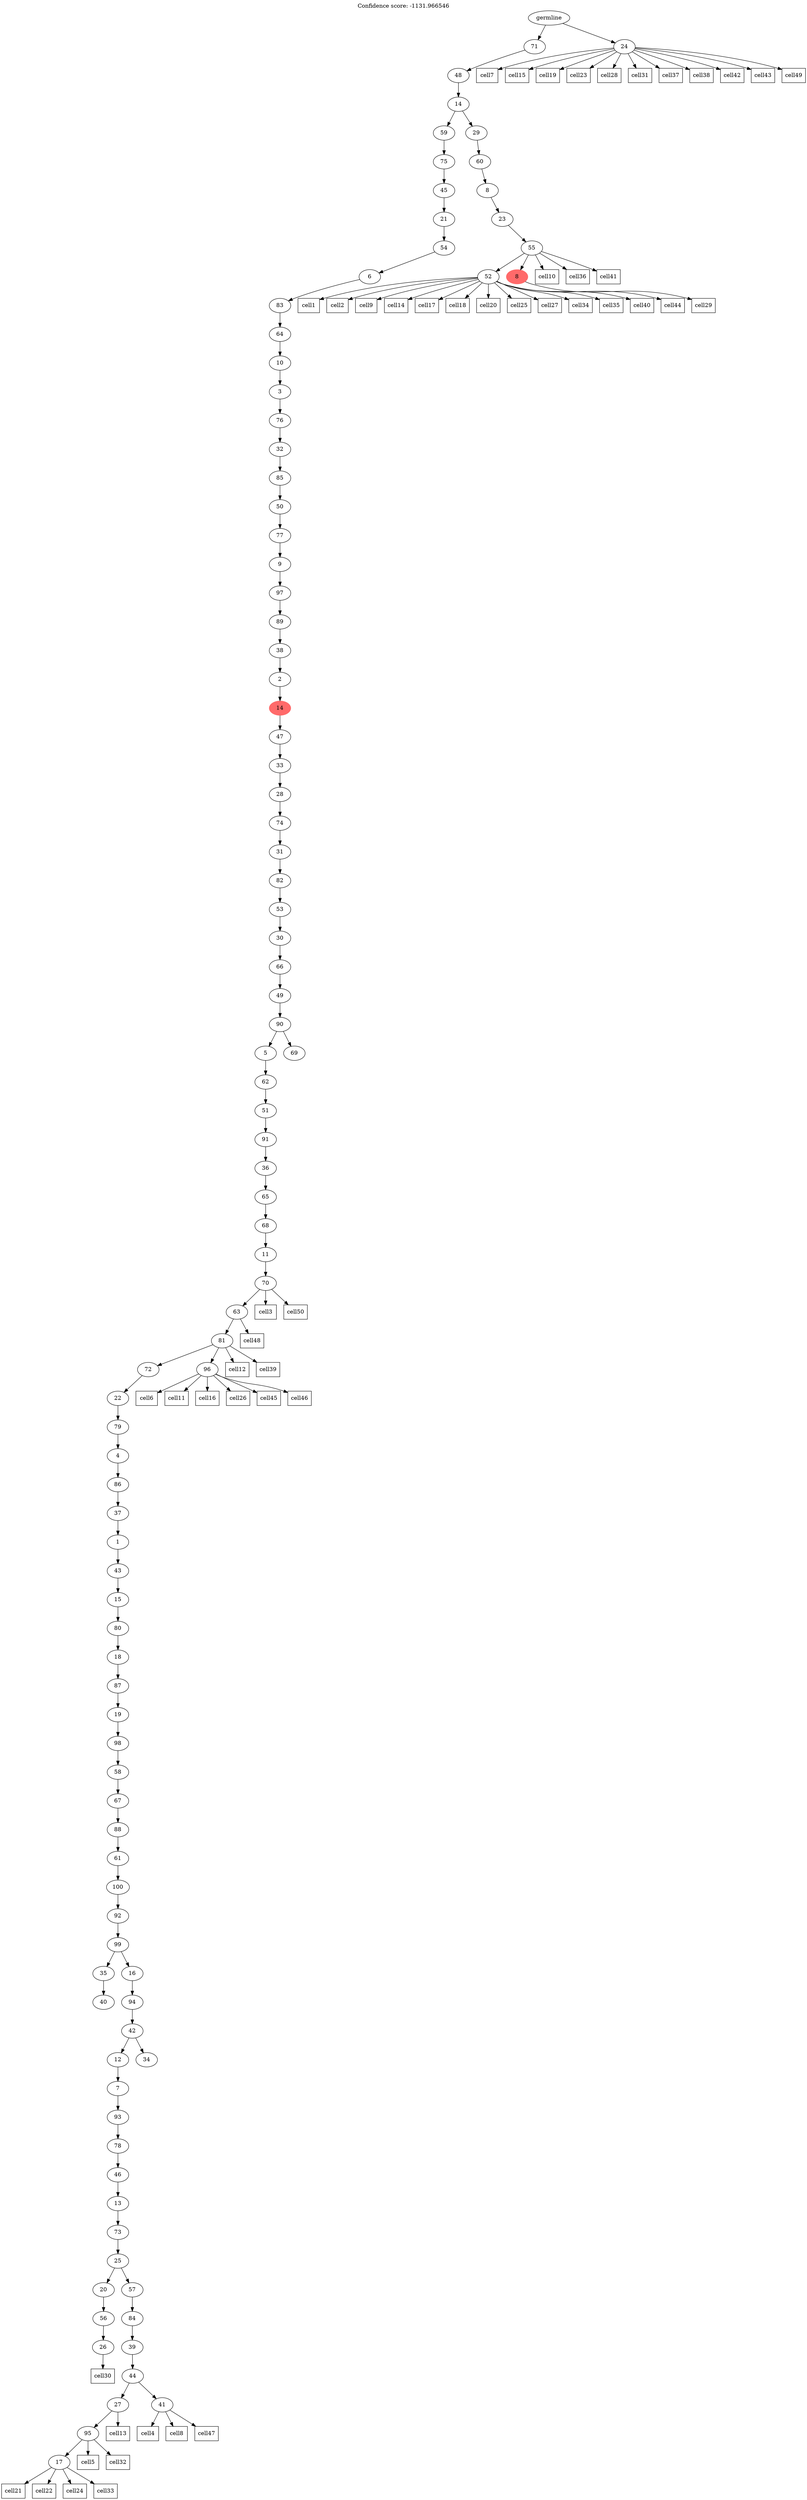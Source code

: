 digraph g {
	"98" -> "99";
	"99" [label="40"];
	"95" -> "96";
	"96" [label="26"];
	"94" -> "95";
	"95" [label="56"];
	"92" -> "93";
	"93" [label="17"];
	"91" -> "92";
	"92" [label="95"];
	"89" -> "90";
	"90" [label="41"];
	"89" -> "91";
	"91" [label="27"];
	"88" -> "89";
	"89" [label="44"];
	"87" -> "88";
	"88" [label="39"];
	"86" -> "87";
	"87" [label="84"];
	"85" -> "86";
	"86" [label="57"];
	"85" -> "94";
	"94" [label="20"];
	"84" -> "85";
	"85" [label="25"];
	"83" -> "84";
	"84" [label="73"];
	"82" -> "83";
	"83" [label="13"];
	"81" -> "82";
	"82" [label="46"];
	"80" -> "81";
	"81" [label="78"];
	"79" -> "80";
	"80" [label="93"];
	"78" -> "79";
	"79" [label="7"];
	"77" -> "78";
	"78" [label="12"];
	"77" -> "97";
	"97" [label="34"];
	"76" -> "77";
	"77" [label="42"];
	"75" -> "76";
	"76" [label="94"];
	"74" -> "75";
	"75" [label="16"];
	"74" -> "98";
	"98" [label="35"];
	"73" -> "74";
	"74" [label="99"];
	"72" -> "73";
	"73" [label="92"];
	"71" -> "72";
	"72" [label="100"];
	"70" -> "71";
	"71" [label="61"];
	"69" -> "70";
	"70" [label="88"];
	"68" -> "69";
	"69" [label="67"];
	"67" -> "68";
	"68" [label="58"];
	"66" -> "67";
	"67" [label="98"];
	"65" -> "66";
	"66" [label="19"];
	"64" -> "65";
	"65" [label="87"];
	"63" -> "64";
	"64" [label="18"];
	"62" -> "63";
	"63" [label="80"];
	"61" -> "62";
	"62" [label="15"];
	"60" -> "61";
	"61" [label="43"];
	"59" -> "60";
	"60" [label="1"];
	"58" -> "59";
	"59" [label="37"];
	"57" -> "58";
	"58" [label="86"];
	"56" -> "57";
	"57" [label="4"];
	"55" -> "56";
	"56" [label="79"];
	"54" -> "55";
	"55" [label="22"];
	"53" -> "54";
	"54" [label="72"];
	"53" -> "100";
	"100" [label="96"];
	"52" -> "53";
	"53" [label="81"];
	"51" -> "52";
	"52" [label="63"];
	"50" -> "51";
	"51" [label="70"];
	"49" -> "50";
	"50" [label="11"];
	"48" -> "49";
	"49" [label="68"];
	"47" -> "48";
	"48" [label="65"];
	"46" -> "47";
	"47" [label="36"];
	"45" -> "46";
	"46" [label="91"];
	"44" -> "45";
	"45" [label="51"];
	"43" -> "44";
	"44" [label="62"];
	"42" -> "43";
	"43" [label="5"];
	"42" -> "101";
	"101" [label="69"];
	"41" -> "42";
	"42" [label="90"];
	"40" -> "41";
	"41" [label="49"];
	"39" -> "40";
	"40" [label="66"];
	"38" -> "39";
	"39" [label="30"];
	"37" -> "38";
	"38" [label="53"];
	"36" -> "37";
	"37" [label="82"];
	"35" -> "36";
	"36" [label="31"];
	"34" -> "35";
	"35" [label="74"];
	"33" -> "34";
	"34" [label="28"];
	"32" -> "33";
	"33" [label="33"];
	"31" -> "32";
	"32" [label="47"];
	"30" -> "31";
	"31" [color=indianred1, style=filled, label="14"];
	"29" -> "30";
	"30" [label="2"];
	"28" -> "29";
	"29" [label="38"];
	"27" -> "28";
	"28" [label="89"];
	"26" -> "27";
	"27" [label="97"];
	"25" -> "26";
	"26" [label="9"];
	"24" -> "25";
	"25" [label="77"];
	"23" -> "24";
	"24" [label="50"];
	"22" -> "23";
	"23" [label="85"];
	"21" -> "22";
	"22" [label="32"];
	"20" -> "21";
	"21" [label="76"];
	"19" -> "20";
	"20" [label="3"];
	"18" -> "19";
	"19" [label="10"];
	"17" -> "18";
	"18" [label="64"];
	"16" -> "17";
	"17" [label="83"];
	"15" -> "16";
	"16" [label="6"];
	"14" -> "15";
	"15" [label="54"];
	"13" -> "14";
	"14" [label="21"];
	"12" -> "13";
	"13" [label="45"];
	"11" -> "12";
	"12" [label="75"];
	"8" -> "9";
	"9" [label="52"];
	"8" -> "10";
	"10" [color=indianred1, style=filled, label="8"];
	"7" -> "8";
	"8" [label="55"];
	"6" -> "7";
	"7" [label="23"];
	"5" -> "6";
	"6" [label="8"];
	"4" -> "5";
	"5" [label="60"];
	"3" -> "4";
	"4" [label="29"];
	"3" -> "11";
	"11" [label="59"];
	"2" -> "3";
	"3" [label="14"];
	"1" -> "2";
	"2" [label="48"];
	"0" -> "1";
	"1" [label="71"];
	"0" -> "102";
	"102" [label="24"];
	"0" [label="germline"];
	"9" -> "cell1";
	"cell1" [shape=box];
	"9" -> "cell2";
	"cell2" [shape=box];
	"51" -> "cell3";
	"cell3" [shape=box];
	"90" -> "cell4";
	"cell4" [shape=box];
	"92" -> "cell5";
	"cell5" [shape=box];
	"100" -> "cell6";
	"cell6" [shape=box];
	"102" -> "cell7";
	"cell7" [shape=box];
	"90" -> "cell8";
	"cell8" [shape=box];
	"9" -> "cell9";
	"cell9" [shape=box];
	"8" -> "cell10";
	"cell10" [shape=box];
	"100" -> "cell11";
	"cell11" [shape=box];
	"53" -> "cell12";
	"cell12" [shape=box];
	"91" -> "cell13";
	"cell13" [shape=box];
	"9" -> "cell14";
	"cell14" [shape=box];
	"102" -> "cell15";
	"cell15" [shape=box];
	"100" -> "cell16";
	"cell16" [shape=box];
	"9" -> "cell17";
	"cell17" [shape=box];
	"9" -> "cell18";
	"cell18" [shape=box];
	"102" -> "cell19";
	"cell19" [shape=box];
	"9" -> "cell20";
	"cell20" [shape=box];
	"93" -> "cell21";
	"cell21" [shape=box];
	"93" -> "cell22";
	"cell22" [shape=box];
	"102" -> "cell23";
	"cell23" [shape=box];
	"93" -> "cell24";
	"cell24" [shape=box];
	"9" -> "cell25";
	"cell25" [shape=box];
	"100" -> "cell26";
	"cell26" [shape=box];
	"9" -> "cell27";
	"cell27" [shape=box];
	"102" -> "cell28";
	"cell28" [shape=box];
	"10" -> "cell29";
	"cell29" [shape=box];
	"96" -> "cell30";
	"cell30" [shape=box];
	"102" -> "cell31";
	"cell31" [shape=box];
	"92" -> "cell32";
	"cell32" [shape=box];
	"93" -> "cell33";
	"cell33" [shape=box];
	"9" -> "cell34";
	"cell34" [shape=box];
	"9" -> "cell35";
	"cell35" [shape=box];
	"8" -> "cell36";
	"cell36" [shape=box];
	"102" -> "cell37";
	"cell37" [shape=box];
	"102" -> "cell38";
	"cell38" [shape=box];
	"53" -> "cell39";
	"cell39" [shape=box];
	"9" -> "cell40";
	"cell40" [shape=box];
	"8" -> "cell41";
	"cell41" [shape=box];
	"102" -> "cell42";
	"cell42" [shape=box];
	"102" -> "cell43";
	"cell43" [shape=box];
	"9" -> "cell44";
	"cell44" [shape=box];
	"100" -> "cell45";
	"cell45" [shape=box];
	"100" -> "cell46";
	"cell46" [shape=box];
	"90" -> "cell47";
	"cell47" [shape=box];
	"52" -> "cell48";
	"cell48" [shape=box];
	"102" -> "cell49";
	"cell49" [shape=box];
	"51" -> "cell50";
	"cell50" [shape=box];
	labelloc="t";
	label="Confidence score: -1131.966546";
}

